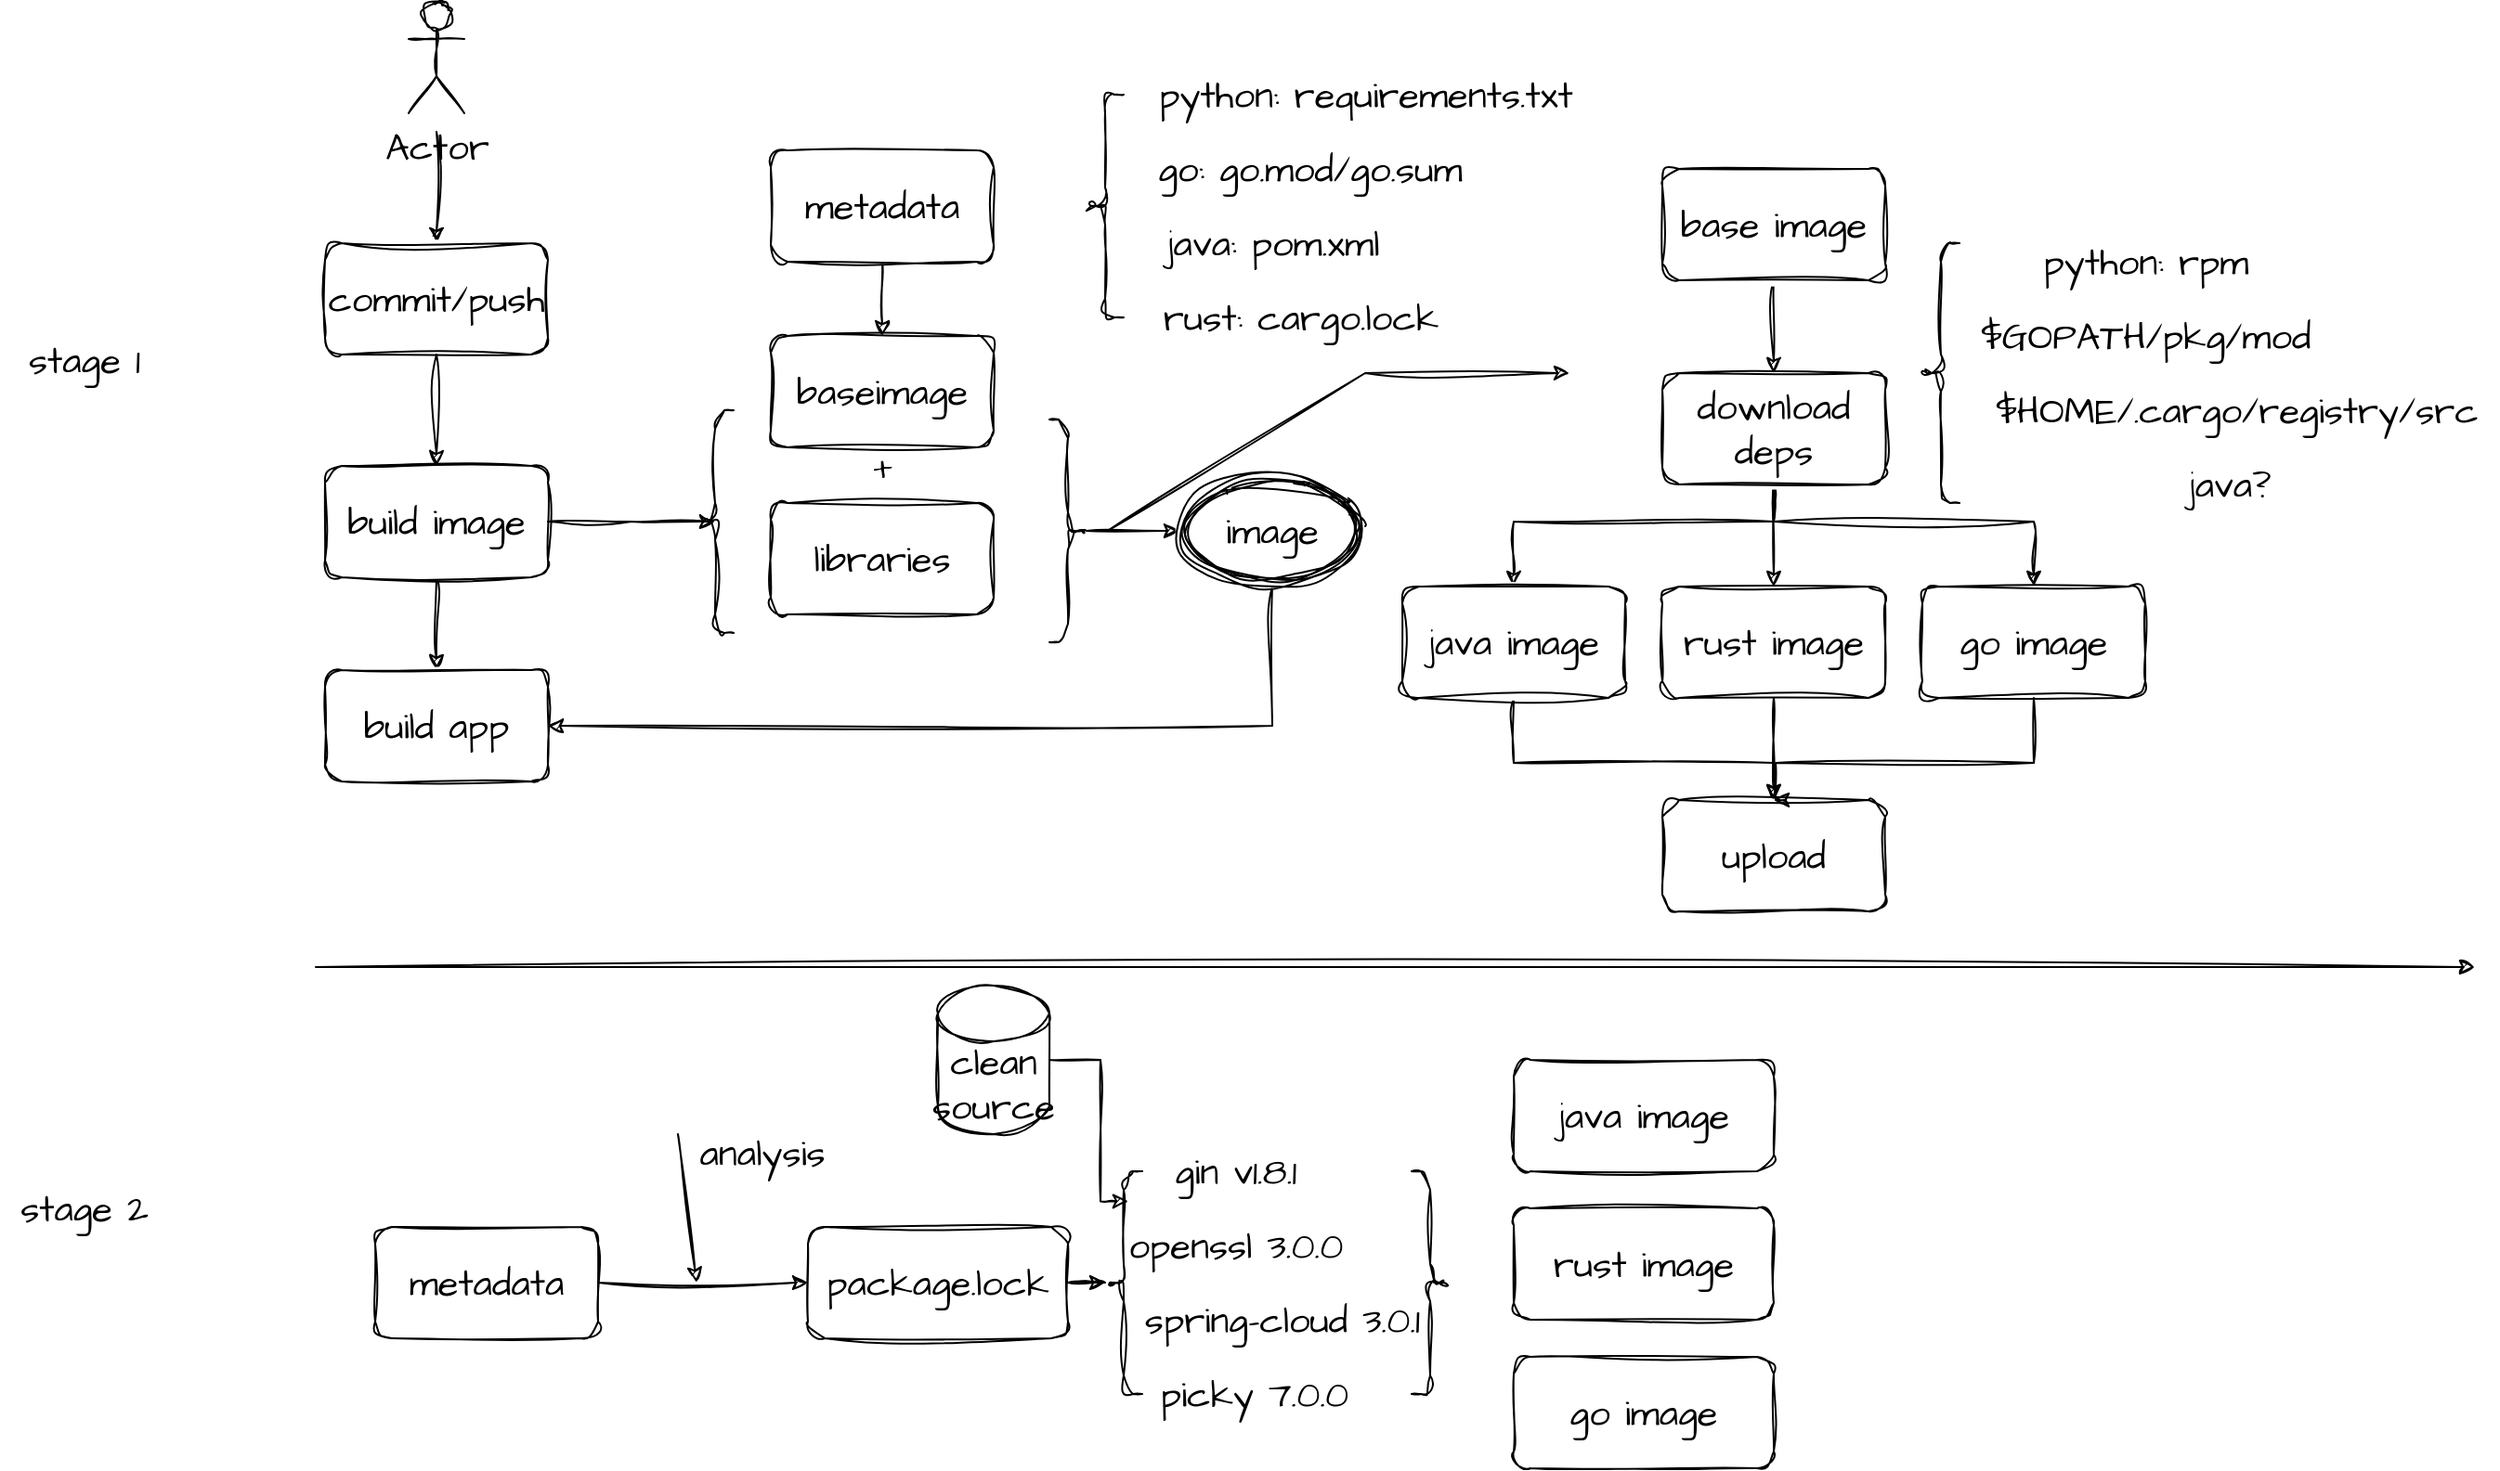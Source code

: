 <mxfile version="21.6.6" type="github">
  <diagram name="第 1 页" id="lyarwIyyH_NkYc7SHTj9">
    <mxGraphModel dx="1820" dy="650" grid="1" gridSize="10" guides="1" tooltips="1" connect="1" arrows="1" fold="1" page="1" pageScale="1" pageWidth="827" pageHeight="1169" math="0" shadow="0">
      <root>
        <mxCell id="0" />
        <mxCell id="1" parent="0" />
        <mxCell id="c3Z1lkD3tR-6YYk91ddS-2" style="edgeStyle=orthogonalEdgeStyle;rounded=0;sketch=1;hachureGap=4;jiggle=2;curveFitting=1;orthogonalLoop=1;jettySize=auto;html=1;fontFamily=Architects Daughter;fontSource=https%3A%2F%2Ffonts.googleapis.com%2Fcss%3Ffamily%3DArchitects%2BDaughter;fontSize=16;" edge="1" parent="1">
          <mxGeometry relative="1" as="geometry">
            <mxPoint x="-500" y="490" as="targetPoint" />
            <mxPoint x="-500" y="430" as="sourcePoint" />
          </mxGeometry>
        </mxCell>
        <mxCell id="c3Z1lkD3tR-6YYk91ddS-7" style="edgeStyle=orthogonalEdgeStyle;rounded=0;sketch=1;hachureGap=4;jiggle=2;curveFitting=1;orthogonalLoop=1;jettySize=auto;html=1;entryX=0.5;entryY=0;entryDx=0;entryDy=0;fontFamily=Architects Daughter;fontSource=https%3A%2F%2Ffonts.googleapis.com%2Fcss%3Ffamily%3DArchitects%2BDaughter;fontSize=16;" edge="1" parent="1" source="c3Z1lkD3tR-6YYk91ddS-3" target="c3Z1lkD3tR-6YYk91ddS-6">
          <mxGeometry relative="1" as="geometry" />
        </mxCell>
        <mxCell id="c3Z1lkD3tR-6YYk91ddS-3" value="commit/push" style="rounded=1;whiteSpace=wrap;html=1;sketch=1;hachureGap=4;jiggle=2;curveFitting=1;fontFamily=Architects Daughter;fontSource=https%3A%2F%2Ffonts.googleapis.com%2Fcss%3Ffamily%3DArchitects%2BDaughter;fontSize=20;" vertex="1" parent="1">
          <mxGeometry x="-560" y="490" width="120" height="60" as="geometry" />
        </mxCell>
        <mxCell id="c3Z1lkD3tR-6YYk91ddS-8" style="edgeStyle=orthogonalEdgeStyle;rounded=0;sketch=1;hachureGap=4;jiggle=2;curveFitting=1;orthogonalLoop=1;jettySize=auto;html=1;fontFamily=Architects Daughter;fontSource=https%3A%2F%2Ffonts.googleapis.com%2Fcss%3Ffamily%3DArchitects%2BDaughter;fontSize=16;" edge="1" parent="1" source="c3Z1lkD3tR-6YYk91ddS-6">
          <mxGeometry relative="1" as="geometry">
            <mxPoint x="-350" y="640" as="targetPoint" />
          </mxGeometry>
        </mxCell>
        <mxCell id="c3Z1lkD3tR-6YYk91ddS-15" style="edgeStyle=orthogonalEdgeStyle;rounded=0;sketch=1;hachureGap=4;jiggle=2;curveFitting=1;orthogonalLoop=1;jettySize=auto;html=1;fontFamily=Architects Daughter;fontSource=https%3A%2F%2Ffonts.googleapis.com%2Fcss%3Ffamily%3DArchitects%2BDaughter;fontSize=16;" edge="1" parent="1" source="c3Z1lkD3tR-6YYk91ddS-6" target="c3Z1lkD3tR-6YYk91ddS-14">
          <mxGeometry relative="1" as="geometry" />
        </mxCell>
        <mxCell id="c3Z1lkD3tR-6YYk91ddS-6" value="build image" style="rounded=1;whiteSpace=wrap;html=1;sketch=1;hachureGap=4;jiggle=2;curveFitting=1;fontFamily=Architects Daughter;fontSource=https%3A%2F%2Ffonts.googleapis.com%2Fcss%3Ffamily%3DArchitects%2BDaughter;fontSize=20;" vertex="1" parent="1">
          <mxGeometry x="-560" y="610" width="120" height="60" as="geometry" />
        </mxCell>
        <mxCell id="c3Z1lkD3tR-6YYk91ddS-9" value="baseimage" style="rounded=1;whiteSpace=wrap;html=1;sketch=1;hachureGap=4;jiggle=2;curveFitting=1;fontFamily=Architects Daughter;fontSource=https%3A%2F%2Ffonts.googleapis.com%2Fcss%3Ffamily%3DArchitects%2BDaughter;fontSize=20;" vertex="1" parent="1">
          <mxGeometry x="-320" y="540" width="120" height="60" as="geometry" />
        </mxCell>
        <mxCell id="c3Z1lkD3tR-6YYk91ddS-10" value="" style="shape=curlyBracket;whiteSpace=wrap;html=1;rounded=1;labelPosition=left;verticalLabelPosition=middle;align=right;verticalAlign=middle;sketch=1;hachureGap=4;jiggle=2;curveFitting=1;fontFamily=Architects Daughter;fontSource=https%3A%2F%2Ffonts.googleapis.com%2Fcss%3Ffamily%3DArchitects%2BDaughter;fontSize=20;" vertex="1" parent="1">
          <mxGeometry x="-360" y="580" width="20" height="120" as="geometry" />
        </mxCell>
        <mxCell id="c3Z1lkD3tR-6YYk91ddS-11" value="libraries" style="rounded=1;whiteSpace=wrap;html=1;sketch=1;hachureGap=4;jiggle=2;curveFitting=1;fontFamily=Architects Daughter;fontSource=https%3A%2F%2Ffonts.googleapis.com%2Fcss%3Ffamily%3DArchitects%2BDaughter;fontSize=20;" vertex="1" parent="1">
          <mxGeometry x="-320" y="630" width="120" height="60" as="geometry" />
        </mxCell>
        <mxCell id="c3Z1lkD3tR-6YYk91ddS-14" value="build app" style="rounded=1;whiteSpace=wrap;html=1;sketch=1;hachureGap=4;jiggle=2;curveFitting=1;fontFamily=Architects Daughter;fontSource=https%3A%2F%2Ffonts.googleapis.com%2Fcss%3Ffamily%3DArchitects%2BDaughter;fontSize=20;" vertex="1" parent="1">
          <mxGeometry x="-560" y="720" width="120" height="60" as="geometry" />
        </mxCell>
        <mxCell id="c3Z1lkD3tR-6YYk91ddS-22" style="edgeStyle=orthogonalEdgeStyle;rounded=0;sketch=1;hachureGap=4;jiggle=2;curveFitting=1;orthogonalLoop=1;jettySize=auto;html=1;entryX=0;entryY=0.5;entryDx=0;entryDy=0;fontFamily=Architects Daughter;fontSource=https%3A%2F%2Ffonts.googleapis.com%2Fcss%3Ffamily%3DArchitects%2BDaughter;fontSize=16;" edge="1" parent="1" source="c3Z1lkD3tR-6YYk91ddS-16" target="c3Z1lkD3tR-6YYk91ddS-17">
          <mxGeometry relative="1" as="geometry" />
        </mxCell>
        <mxCell id="c3Z1lkD3tR-6YYk91ddS-16" value="" style="shape=curlyBracket;whiteSpace=wrap;html=1;rounded=1;flipH=1;labelPosition=right;verticalLabelPosition=middle;align=left;verticalAlign=middle;sketch=1;hachureGap=4;jiggle=2;curveFitting=1;fontFamily=Architects Daughter;fontSource=https%3A%2F%2Ffonts.googleapis.com%2Fcss%3Ffamily%3DArchitects%2BDaughter;fontSize=20;" vertex="1" parent="1">
          <mxGeometry x="-170" y="585" width="20" height="120" as="geometry" />
        </mxCell>
        <mxCell id="c3Z1lkD3tR-6YYk91ddS-18" style="edgeStyle=orthogonalEdgeStyle;rounded=0;sketch=1;hachureGap=4;jiggle=2;curveFitting=1;orthogonalLoop=1;jettySize=auto;html=1;entryX=1;entryY=0.5;entryDx=0;entryDy=0;fontFamily=Architects Daughter;fontSource=https%3A%2F%2Ffonts.googleapis.com%2Fcss%3Ffamily%3DArchitects%2BDaughter;fontSize=16;" edge="1" parent="1" source="c3Z1lkD3tR-6YYk91ddS-17" target="c3Z1lkD3tR-6YYk91ddS-14">
          <mxGeometry relative="1" as="geometry">
            <Array as="points">
              <mxPoint x="-50" y="750" />
            </Array>
          </mxGeometry>
        </mxCell>
        <mxCell id="c3Z1lkD3tR-6YYk91ddS-17" value="image" style="ellipse;shape=doubleEllipse;whiteSpace=wrap;html=1;sketch=1;hachureGap=4;jiggle=2;curveFitting=1;fontFamily=Architects Daughter;fontSource=https%3A%2F%2Ffonts.googleapis.com%2Fcss%3Ffamily%3DArchitects%2BDaughter;fontSize=20;" vertex="1" parent="1">
          <mxGeometry x="-100" y="615" width="100" height="60" as="geometry" />
        </mxCell>
        <mxCell id="c3Z1lkD3tR-6YYk91ddS-20" style="edgeStyle=orthogonalEdgeStyle;rounded=0;sketch=1;hachureGap=4;jiggle=2;curveFitting=1;orthogonalLoop=1;jettySize=auto;html=1;fontFamily=Architects Daughter;fontSource=https%3A%2F%2Ffonts.googleapis.com%2Fcss%3Ffamily%3DArchitects%2BDaughter;fontSize=16;" edge="1" parent="1" source="c3Z1lkD3tR-6YYk91ddS-19" target="c3Z1lkD3tR-6YYk91ddS-9">
          <mxGeometry relative="1" as="geometry" />
        </mxCell>
        <mxCell id="c3Z1lkD3tR-6YYk91ddS-19" value="metadata" style="rounded=1;whiteSpace=wrap;html=1;sketch=1;hachureGap=4;jiggle=2;curveFitting=1;fontFamily=Architects Daughter;fontSource=https%3A%2F%2Ffonts.googleapis.com%2Fcss%3Ffamily%3DArchitects%2BDaughter;fontSize=20;" vertex="1" parent="1">
          <mxGeometry x="-320" y="440" width="120" height="60" as="geometry" />
        </mxCell>
        <mxCell id="c3Z1lkD3tR-6YYk91ddS-21" value="+" style="text;html=1;align=center;verticalAlign=middle;resizable=0;points=[];autosize=1;strokeColor=none;fillColor=none;fontSize=20;fontFamily=Architects Daughter;" vertex="1" parent="1">
          <mxGeometry x="-275" y="590" width="30" height="40" as="geometry" />
        </mxCell>
        <mxCell id="c3Z1lkD3tR-6YYk91ddS-23" value="" style="shape=curlyBracket;whiteSpace=wrap;html=1;rounded=1;labelPosition=left;verticalLabelPosition=middle;align=right;verticalAlign=middle;sketch=1;hachureGap=4;jiggle=2;curveFitting=1;fontFamily=Architects Daughter;fontSource=https%3A%2F%2Ffonts.googleapis.com%2Fcss%3Ffamily%3DArchitects%2BDaughter;fontSize=20;" vertex="1" parent="1">
          <mxGeometry x="-150" y="410" width="20" height="120" as="geometry" />
        </mxCell>
        <mxCell id="c3Z1lkD3tR-6YYk91ddS-25" value="go: go.mod/go.sum" style="text;html=1;align=center;verticalAlign=middle;resizable=0;points=[];autosize=1;strokeColor=none;fillColor=none;fontSize=20;fontFamily=Architects Daughter;" vertex="1" parent="1">
          <mxGeometry x="-125" y="430" width="190" height="40" as="geometry" />
        </mxCell>
        <mxCell id="c3Z1lkD3tR-6YYk91ddS-27" value="java: pom.xml" style="text;html=1;align=center;verticalAlign=middle;resizable=0;points=[];autosize=1;strokeColor=none;fillColor=none;fontSize=20;fontFamily=Architects Daughter;" vertex="1" parent="1">
          <mxGeometry x="-120" y="470" width="140" height="40" as="geometry" />
        </mxCell>
        <mxCell id="c3Z1lkD3tR-6YYk91ddS-28" value="rust: cargo.lock" style="text;html=1;align=center;verticalAlign=middle;resizable=0;points=[];autosize=1;strokeColor=none;fillColor=none;fontSize=20;fontFamily=Architects Daughter;" vertex="1" parent="1">
          <mxGeometry x="-120" y="510" width="170" height="40" as="geometry" />
        </mxCell>
        <mxCell id="c3Z1lkD3tR-6YYk91ddS-29" value="Actor" style="shape=umlActor;verticalLabelPosition=bottom;verticalAlign=top;html=1;outlineConnect=0;sketch=1;hachureGap=4;jiggle=2;curveFitting=1;fontFamily=Architects Daughter;fontSource=https%3A%2F%2Ffonts.googleapis.com%2Fcss%3Ffamily%3DArchitects%2BDaughter;fontSize=20;" vertex="1" parent="1">
          <mxGeometry x="-515" y="360" width="30" height="60" as="geometry" />
        </mxCell>
        <mxCell id="c3Z1lkD3tR-6YYk91ddS-33" value="stage 1" style="text;html=1;align=center;verticalAlign=middle;resizable=0;points=[];autosize=1;strokeColor=none;fillColor=none;fontSize=20;fontFamily=Architects Daughter;" vertex="1" parent="1">
          <mxGeometry x="-730" y="533" width="80" height="40" as="geometry" />
        </mxCell>
        <mxCell id="c3Z1lkD3tR-6YYk91ddS-34" value="python: requirements.txt" style="text;html=1;align=center;verticalAlign=middle;resizable=0;points=[];autosize=1;strokeColor=none;fillColor=none;fontSize=20;fontFamily=Architects Daughter;" vertex="1" parent="1">
          <mxGeometry x="-125" y="390" width="250" height="40" as="geometry" />
        </mxCell>
        <mxCell id="c3Z1lkD3tR-6YYk91ddS-35" value="" style="endArrow=classic;html=1;rounded=0;hachureGap=4;fontFamily=Architects Daughter;fontSource=https%3A%2F%2Ffonts.googleapis.com%2Fcss%3Ffamily%3DArchitects%2BDaughter;fontSize=16;shadow=0;sketch=1;curveFitting=1;jiggle=2;exitX=-0.562;exitY=0.5;exitDx=0;exitDy=0;exitPerimeter=0;" edge="1" parent="1" source="c3Z1lkD3tR-6YYk91ddS-16">
          <mxGeometry width="50" height="50" relative="1" as="geometry">
            <mxPoint x="-120" y="640" as="sourcePoint" />
            <mxPoint x="110" y="560" as="targetPoint" />
            <Array as="points">
              <mxPoint y="560" />
            </Array>
          </mxGeometry>
        </mxCell>
        <mxCell id="c3Z1lkD3tR-6YYk91ddS-38" style="edgeStyle=orthogonalEdgeStyle;rounded=0;sketch=1;hachureGap=4;jiggle=2;curveFitting=1;orthogonalLoop=1;jettySize=auto;html=1;fontFamily=Architects Daughter;fontSource=https%3A%2F%2Ffonts.googleapis.com%2Fcss%3Ffamily%3DArchitects%2BDaughter;fontSize=16;" edge="1" parent="1" source="c3Z1lkD3tR-6YYk91ddS-36" target="c3Z1lkD3tR-6YYk91ddS-37">
          <mxGeometry relative="1" as="geometry" />
        </mxCell>
        <mxCell id="c3Z1lkD3tR-6YYk91ddS-56" style="edgeStyle=orthogonalEdgeStyle;rounded=0;sketch=1;hachureGap=4;jiggle=2;curveFitting=1;orthogonalLoop=1;jettySize=auto;html=1;entryX=0.5;entryY=0;entryDx=0;entryDy=0;fontFamily=Architects Daughter;fontSource=https%3A%2F%2Ffonts.googleapis.com%2Fcss%3Ffamily%3DArchitects%2BDaughter;fontSize=16;" edge="1" parent="1" source="c3Z1lkD3tR-6YYk91ddS-36" target="c3Z1lkD3tR-6YYk91ddS-51">
          <mxGeometry relative="1" as="geometry">
            <Array as="points">
              <mxPoint x="220" y="640" />
              <mxPoint x="80" y="640" />
            </Array>
          </mxGeometry>
        </mxCell>
        <mxCell id="c3Z1lkD3tR-6YYk91ddS-57" style="edgeStyle=orthogonalEdgeStyle;rounded=0;sketch=1;hachureGap=4;jiggle=2;curveFitting=1;orthogonalLoop=1;jettySize=auto;html=1;entryX=0.5;entryY=0;entryDx=0;entryDy=0;fontFamily=Architects Daughter;fontSource=https%3A%2F%2Ffonts.googleapis.com%2Fcss%3Ffamily%3DArchitects%2BDaughter;fontSize=16;" edge="1" parent="1" source="c3Z1lkD3tR-6YYk91ddS-36" target="c3Z1lkD3tR-6YYk91ddS-50">
          <mxGeometry relative="1" as="geometry">
            <Array as="points">
              <mxPoint x="220" y="640" />
              <mxPoint x="360" y="640" />
            </Array>
          </mxGeometry>
        </mxCell>
        <mxCell id="c3Z1lkD3tR-6YYk91ddS-36" value="download deps" style="rounded=1;whiteSpace=wrap;html=1;sketch=1;hachureGap=4;jiggle=2;curveFitting=1;fontFamily=Architects Daughter;fontSource=https%3A%2F%2Ffonts.googleapis.com%2Fcss%3Ffamily%3DArchitects%2BDaughter;fontSize=20;" vertex="1" parent="1">
          <mxGeometry x="160" y="560" width="120" height="60" as="geometry" />
        </mxCell>
        <mxCell id="c3Z1lkD3tR-6YYk91ddS-40" style="edgeStyle=orthogonalEdgeStyle;rounded=0;sketch=1;hachureGap=4;jiggle=2;curveFitting=1;orthogonalLoop=1;jettySize=auto;html=1;fontFamily=Architects Daughter;fontSource=https%3A%2F%2Ffonts.googleapis.com%2Fcss%3Ffamily%3DArchitects%2BDaughter;fontSize=16;" edge="1" parent="1" source="c3Z1lkD3tR-6YYk91ddS-37" target="c3Z1lkD3tR-6YYk91ddS-39">
          <mxGeometry relative="1" as="geometry" />
        </mxCell>
        <mxCell id="c3Z1lkD3tR-6YYk91ddS-37" value="rust image" style="rounded=1;whiteSpace=wrap;html=1;sketch=1;hachureGap=4;jiggle=2;curveFitting=1;fontFamily=Architects Daughter;fontSource=https%3A%2F%2Ffonts.googleapis.com%2Fcss%3Ffamily%3DArchitects%2BDaughter;fontSize=20;" vertex="1" parent="1">
          <mxGeometry x="160" y="675" width="120" height="60" as="geometry" />
        </mxCell>
        <mxCell id="c3Z1lkD3tR-6YYk91ddS-39" value="upload" style="rounded=1;whiteSpace=wrap;html=1;sketch=1;hachureGap=4;jiggle=2;curveFitting=1;fontFamily=Architects Daughter;fontSource=https%3A%2F%2Ffonts.googleapis.com%2Fcss%3Ffamily%3DArchitects%2BDaughter;fontSize=20;" vertex="1" parent="1">
          <mxGeometry x="160" y="790" width="120" height="60" as="geometry" />
        </mxCell>
        <mxCell id="c3Z1lkD3tR-6YYk91ddS-42" style="edgeStyle=orthogonalEdgeStyle;rounded=0;sketch=1;hachureGap=4;jiggle=2;curveFitting=1;orthogonalLoop=1;jettySize=auto;html=1;fontFamily=Architects Daughter;fontSource=https%3A%2F%2Ffonts.googleapis.com%2Fcss%3Ffamily%3DArchitects%2BDaughter;fontSize=16;" edge="1" parent="1" source="c3Z1lkD3tR-6YYk91ddS-41" target="c3Z1lkD3tR-6YYk91ddS-36">
          <mxGeometry relative="1" as="geometry" />
        </mxCell>
        <mxCell id="c3Z1lkD3tR-6YYk91ddS-41" value="base image" style="rounded=1;whiteSpace=wrap;html=1;sketch=1;hachureGap=4;jiggle=2;curveFitting=1;fontFamily=Architects Daughter;fontSource=https%3A%2F%2Ffonts.googleapis.com%2Fcss%3Ffamily%3DArchitects%2BDaughter;fontSize=20;" vertex="1" parent="1">
          <mxGeometry x="160" y="450" width="120" height="60" as="geometry" />
        </mxCell>
        <mxCell id="c3Z1lkD3tR-6YYk91ddS-44" value="$GOPATH/pkg/mod" style="text;html=1;align=center;verticalAlign=middle;resizable=0;points=[];autosize=1;strokeColor=none;fillColor=none;fontSize=20;fontFamily=Architects Daughter;" vertex="1" parent="1">
          <mxGeometry x="320" y="520" width="200" height="40" as="geometry" />
        </mxCell>
        <mxCell id="c3Z1lkD3tR-6YYk91ddS-45" value="&amp;nbsp;$HOME/.cargo/registry/src" style="text;html=1;align=center;verticalAlign=middle;resizable=0;points=[];autosize=1;strokeColor=none;fillColor=none;fontSize=20;fontFamily=Architects Daughter;" vertex="1" parent="1">
          <mxGeometry x="320" y="560" width="290" height="40" as="geometry" />
        </mxCell>
        <mxCell id="c3Z1lkD3tR-6YYk91ddS-46" value="java?" style="text;html=1;align=center;verticalAlign=middle;resizable=0;points=[];autosize=1;strokeColor=none;fillColor=none;fontSize=20;fontFamily=Architects Daughter;" vertex="1" parent="1">
          <mxGeometry x="430" y="600" width="70" height="40" as="geometry" />
        </mxCell>
        <mxCell id="c3Z1lkD3tR-6YYk91ddS-47" value="python: rpm" style="text;html=1;align=center;verticalAlign=middle;resizable=0;points=[];autosize=1;strokeColor=none;fillColor=none;fontSize=20;fontFamily=Architects Daughter;" vertex="1" parent="1">
          <mxGeometry x="355" y="480" width="130" height="40" as="geometry" />
        </mxCell>
        <mxCell id="c3Z1lkD3tR-6YYk91ddS-49" value="" style="shape=curlyBracket;whiteSpace=wrap;html=1;rounded=1;labelPosition=left;verticalLabelPosition=middle;align=right;verticalAlign=middle;sketch=1;hachureGap=4;jiggle=2;curveFitting=1;fontFamily=Architects Daughter;fontSource=https%3A%2F%2Ffonts.googleapis.com%2Fcss%3Ffamily%3DArchitects%2BDaughter;fontSize=20;" vertex="1" parent="1">
          <mxGeometry x="300" y="490" width="20" height="140" as="geometry" />
        </mxCell>
        <mxCell id="c3Z1lkD3tR-6YYk91ddS-55" style="edgeStyle=orthogonalEdgeStyle;rounded=0;sketch=1;hachureGap=4;jiggle=2;curveFitting=1;orthogonalLoop=1;jettySize=auto;html=1;fontFamily=Architects Daughter;fontSource=https%3A%2F%2Ffonts.googleapis.com%2Fcss%3Ffamily%3DArchitects%2BDaughter;fontSize=16;" edge="1" parent="1" source="c3Z1lkD3tR-6YYk91ddS-50">
          <mxGeometry relative="1" as="geometry">
            <mxPoint x="220" y="790" as="targetPoint" />
            <Array as="points">
              <mxPoint x="360" y="770" />
              <mxPoint x="221" y="770" />
              <mxPoint x="221" y="790" />
            </Array>
          </mxGeometry>
        </mxCell>
        <mxCell id="c3Z1lkD3tR-6YYk91ddS-50" value="go image" style="rounded=1;whiteSpace=wrap;html=1;sketch=1;hachureGap=4;jiggle=2;curveFitting=1;fontFamily=Architects Daughter;fontSource=https%3A%2F%2Ffonts.googleapis.com%2Fcss%3Ffamily%3DArchitects%2BDaughter;fontSize=20;" vertex="1" parent="1">
          <mxGeometry x="300" y="675" width="120" height="60" as="geometry" />
        </mxCell>
        <mxCell id="c3Z1lkD3tR-6YYk91ddS-53" style="edgeStyle=orthogonalEdgeStyle;rounded=0;sketch=1;hachureGap=4;jiggle=2;curveFitting=1;orthogonalLoop=1;jettySize=auto;html=1;fontFamily=Architects Daughter;fontSource=https%3A%2F%2Ffonts.googleapis.com%2Fcss%3Ffamily%3DArchitects%2BDaughter;fontSize=16;" edge="1" parent="1" source="c3Z1lkD3tR-6YYk91ddS-51" target="c3Z1lkD3tR-6YYk91ddS-39">
          <mxGeometry relative="1" as="geometry">
            <Array as="points">
              <mxPoint x="80" y="770" />
              <mxPoint x="220" y="770" />
            </Array>
          </mxGeometry>
        </mxCell>
        <mxCell id="c3Z1lkD3tR-6YYk91ddS-51" value="java image" style="rounded=1;whiteSpace=wrap;html=1;sketch=1;hachureGap=4;jiggle=2;curveFitting=1;fontFamily=Architects Daughter;fontSource=https%3A%2F%2Ffonts.googleapis.com%2Fcss%3Ffamily%3DArchitects%2BDaughter;fontSize=20;" vertex="1" parent="1">
          <mxGeometry x="20" y="675" width="120" height="60" as="geometry" />
        </mxCell>
        <mxCell id="c3Z1lkD3tR-6YYk91ddS-58" value="" style="endArrow=classic;html=1;rounded=0;sketch=1;hachureGap=4;jiggle=2;curveFitting=1;fontFamily=Architects Daughter;fontSource=https%3A%2F%2Ffonts.googleapis.com%2Fcss%3Ffamily%3DArchitects%2BDaughter;fontSize=16;" edge="1" parent="1">
          <mxGeometry width="50" height="50" relative="1" as="geometry">
            <mxPoint x="-565" y="880" as="sourcePoint" />
            <mxPoint x="597.5" y="880" as="targetPoint" />
          </mxGeometry>
        </mxCell>
        <mxCell id="c3Z1lkD3tR-6YYk91ddS-61" style="edgeStyle=orthogonalEdgeStyle;rounded=0;sketch=1;hachureGap=4;jiggle=2;curveFitting=1;orthogonalLoop=1;jettySize=auto;html=1;entryX=0;entryY=0.5;entryDx=0;entryDy=0;fontFamily=Architects Daughter;fontSource=https%3A%2F%2Ffonts.googleapis.com%2Fcss%3Ffamily%3DArchitects%2BDaughter;fontSize=16;" edge="1" parent="1" source="c3Z1lkD3tR-6YYk91ddS-59" target="c3Z1lkD3tR-6YYk91ddS-60">
          <mxGeometry relative="1" as="geometry" />
        </mxCell>
        <mxCell id="c3Z1lkD3tR-6YYk91ddS-59" value="metadata" style="rounded=1;whiteSpace=wrap;html=1;sketch=1;hachureGap=4;jiggle=2;curveFitting=1;fontFamily=Architects Daughter;fontSource=https%3A%2F%2Ffonts.googleapis.com%2Fcss%3Ffamily%3DArchitects%2BDaughter;fontSize=20;" vertex="1" parent="1">
          <mxGeometry x="-533" y="1020" width="120" height="60" as="geometry" />
        </mxCell>
        <mxCell id="c3Z1lkD3tR-6YYk91ddS-60" value="package.lock" style="rounded=1;whiteSpace=wrap;html=1;sketch=1;hachureGap=4;jiggle=2;curveFitting=1;fontFamily=Architects Daughter;fontSource=https%3A%2F%2Ffonts.googleapis.com%2Fcss%3Ffamily%3DArchitects%2BDaughter;fontSize=20;" vertex="1" parent="1">
          <mxGeometry x="-300" y="1020" width="140" height="60" as="geometry" />
        </mxCell>
        <mxCell id="c3Z1lkD3tR-6YYk91ddS-62" value="" style="endArrow=classic;html=1;rounded=0;sketch=1;hachureGap=4;jiggle=2;curveFitting=1;fontFamily=Architects Daughter;fontSource=https%3A%2F%2Ffonts.googleapis.com%2Fcss%3Ffamily%3DArchitects%2BDaughter;fontSize=16;" edge="1" parent="1">
          <mxGeometry width="50" height="50" relative="1" as="geometry">
            <mxPoint x="-370" y="970" as="sourcePoint" />
            <mxPoint x="-360" y="1050" as="targetPoint" />
          </mxGeometry>
        </mxCell>
        <mxCell id="c3Z1lkD3tR-6YYk91ddS-63" value="analysis" style="text;html=1;align=center;verticalAlign=middle;resizable=0;points=[];autosize=1;strokeColor=none;fillColor=none;fontSize=20;fontFamily=Architects Daughter;" vertex="1" parent="1">
          <mxGeometry x="-370" y="960" width="90" height="40" as="geometry" />
        </mxCell>
        <mxCell id="c3Z1lkD3tR-6YYk91ddS-75" style="edgeStyle=orthogonalEdgeStyle;rounded=0;sketch=1;hachureGap=4;jiggle=2;curveFitting=1;orthogonalLoop=1;jettySize=auto;html=1;fontFamily=Architects Daughter;fontSource=https%3A%2F%2Ffonts.googleapis.com%2Fcss%3Ffamily%3DArchitects%2BDaughter;fontSize=16;endArrow=none;endFill=0;startArrow=classic;startFill=1;" edge="1" parent="1" source="c3Z1lkD3tR-6YYk91ddS-65" target="c3Z1lkD3tR-6YYk91ddS-60">
          <mxGeometry relative="1" as="geometry" />
        </mxCell>
        <mxCell id="c3Z1lkD3tR-6YYk91ddS-65" value="" style="shape=curlyBracket;whiteSpace=wrap;html=1;rounded=1;labelPosition=left;verticalLabelPosition=middle;align=right;verticalAlign=middle;sketch=1;hachureGap=4;jiggle=2;curveFitting=1;fontFamily=Architects Daughter;fontSource=https%3A%2F%2Ffonts.googleapis.com%2Fcss%3Ffamily%3DArchitects%2BDaughter;fontSize=20;" vertex="1" parent="1">
          <mxGeometry x="-140" y="990" width="20" height="120" as="geometry" />
        </mxCell>
        <mxCell id="c3Z1lkD3tR-6YYk91ddS-66" value="gin v1.8.1" style="text;html=1;align=center;verticalAlign=middle;resizable=0;points=[];autosize=1;strokeColor=none;fillColor=none;fontSize=20;fontFamily=Architects Daughter;" vertex="1" parent="1">
          <mxGeometry x="-115" y="970" width="90" height="40" as="geometry" />
        </mxCell>
        <mxCell id="c3Z1lkD3tR-6YYk91ddS-67" value="openssl 3.0.0" style="text;html=1;align=center;verticalAlign=middle;resizable=0;points=[];autosize=1;strokeColor=none;fillColor=none;fontSize=20;fontFamily=Architects Daughter;" vertex="1" parent="1">
          <mxGeometry x="-140" y="1010" width="140" height="40" as="geometry" />
        </mxCell>
        <mxCell id="c3Z1lkD3tR-6YYk91ddS-68" value="spring-cloud 3.0.1" style="text;html=1;align=center;verticalAlign=middle;resizable=0;points=[];autosize=1;strokeColor=none;fillColor=none;fontSize=20;fontFamily=Architects Daughter;" vertex="1" parent="1">
          <mxGeometry x="-130" y="1050" width="170" height="40" as="geometry" />
        </mxCell>
        <mxCell id="c3Z1lkD3tR-6YYk91ddS-69" value="" style="shape=curlyBracket;whiteSpace=wrap;html=1;rounded=1;flipH=1;labelPosition=right;verticalLabelPosition=middle;align=left;verticalAlign=middle;sketch=1;hachureGap=4;jiggle=2;curveFitting=1;fontFamily=Architects Daughter;fontSource=https%3A%2F%2Ffonts.googleapis.com%2Fcss%3Ffamily%3DArchitects%2BDaughter;fontSize=20;" vertex="1" parent="1">
          <mxGeometry x="25" y="990" width="20" height="120" as="geometry" />
        </mxCell>
        <mxCell id="c3Z1lkD3tR-6YYk91ddS-70" value="java image" style="rounded=1;whiteSpace=wrap;html=1;sketch=1;hachureGap=4;jiggle=2;curveFitting=1;fontFamily=Architects Daughter;fontSource=https%3A%2F%2Ffonts.googleapis.com%2Fcss%3Ffamily%3DArchitects%2BDaughter;fontSize=20;" vertex="1" parent="1">
          <mxGeometry x="80" y="930" width="140" height="60" as="geometry" />
        </mxCell>
        <mxCell id="c3Z1lkD3tR-6YYk91ddS-71" value="rust image" style="rounded=1;whiteSpace=wrap;html=1;sketch=1;hachureGap=4;jiggle=2;curveFitting=1;fontFamily=Architects Daughter;fontSource=https%3A%2F%2Ffonts.googleapis.com%2Fcss%3Ffamily%3DArchitects%2BDaughter;fontSize=20;" vertex="1" parent="1">
          <mxGeometry x="80" y="1010" width="140" height="60" as="geometry" />
        </mxCell>
        <mxCell id="c3Z1lkD3tR-6YYk91ddS-72" value="go image" style="rounded=1;whiteSpace=wrap;html=1;sketch=1;hachureGap=4;jiggle=2;curveFitting=1;fontFamily=Architects Daughter;fontSource=https%3A%2F%2Ffonts.googleapis.com%2Fcss%3Ffamily%3DArchitects%2BDaughter;fontSize=20;" vertex="1" parent="1">
          <mxGeometry x="80" y="1090" width="140" height="60" as="geometry" />
        </mxCell>
        <mxCell id="c3Z1lkD3tR-6YYk91ddS-74" style="edgeStyle=orthogonalEdgeStyle;rounded=0;sketch=1;hachureGap=4;jiggle=2;curveFitting=1;orthogonalLoop=1;jettySize=auto;html=1;entryX=-0.139;entryY=0.906;entryDx=0;entryDy=0;entryPerimeter=0;fontFamily=Architects Daughter;fontSource=https%3A%2F%2Ffonts.googleapis.com%2Fcss%3Ffamily%3DArchitects%2BDaughter;fontSize=16;" edge="1" parent="1" source="c3Z1lkD3tR-6YYk91ddS-73" target="c3Z1lkD3tR-6YYk91ddS-66">
          <mxGeometry relative="1" as="geometry" />
        </mxCell>
        <mxCell id="c3Z1lkD3tR-6YYk91ddS-73" value="clean source" style="shape=cylinder3;whiteSpace=wrap;html=1;boundedLbl=1;backgroundOutline=1;size=15;sketch=1;hachureGap=4;jiggle=2;curveFitting=1;fontFamily=Architects Daughter;fontSource=https%3A%2F%2Ffonts.googleapis.com%2Fcss%3Ffamily%3DArchitects%2BDaughter;fontSize=20;" vertex="1" parent="1">
          <mxGeometry x="-230" y="890" width="60" height="80" as="geometry" />
        </mxCell>
        <mxCell id="c3Z1lkD3tR-6YYk91ddS-76" value="picky 7.0.0" style="text;html=1;align=center;verticalAlign=middle;resizable=0;points=[];autosize=1;strokeColor=none;fillColor=none;fontSize=20;fontFamily=Architects Daughter;" vertex="1" parent="1">
          <mxGeometry x="-120" y="1090" width="120" height="40" as="geometry" />
        </mxCell>
        <mxCell id="c3Z1lkD3tR-6YYk91ddS-77" value="stage 2" style="text;html=1;align=center;verticalAlign=middle;resizable=0;points=[];autosize=1;strokeColor=none;fillColor=none;fontSize=20;fontFamily=Architects Daughter;" vertex="1" parent="1">
          <mxGeometry x="-735" y="990" width="90" height="40" as="geometry" />
        </mxCell>
      </root>
    </mxGraphModel>
  </diagram>
</mxfile>
